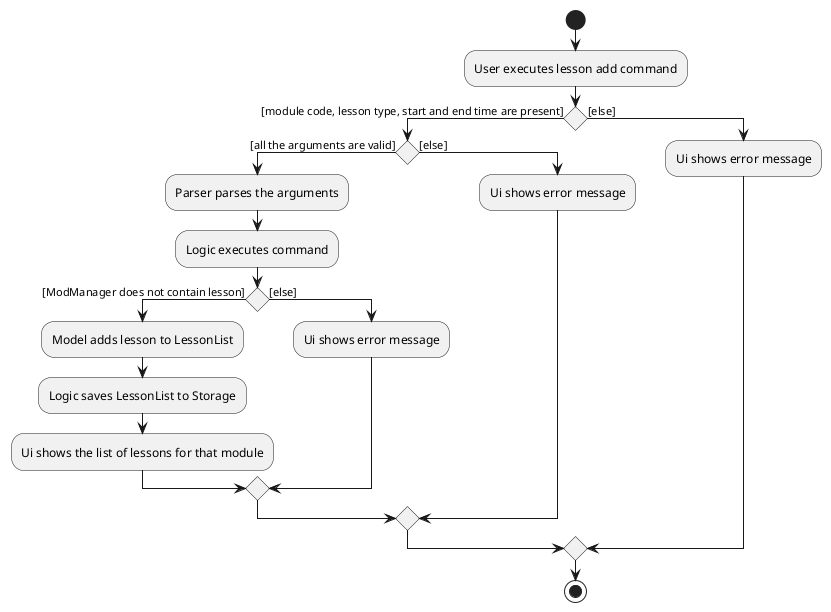 @startuml
start
:User executes lesson add command;
if () then ([module code, lesson type, start and end time are present])
    if () then([all the arguments are valid])
        :Parser parses the arguments;
        :Logic executes command;
        if () then ([ModManager does not contain lesson])
            :Model adds lesson to LessonList;
            :Logic saves LessonList to Storage;
            :Ui shows the list of lessons for that module;
        else ([else])
            :Ui shows error message;
        endif
    else([else])
        :Ui shows error message;
    endif
else([else])
    :Ui shows error message;
endif
stop
@enduml

